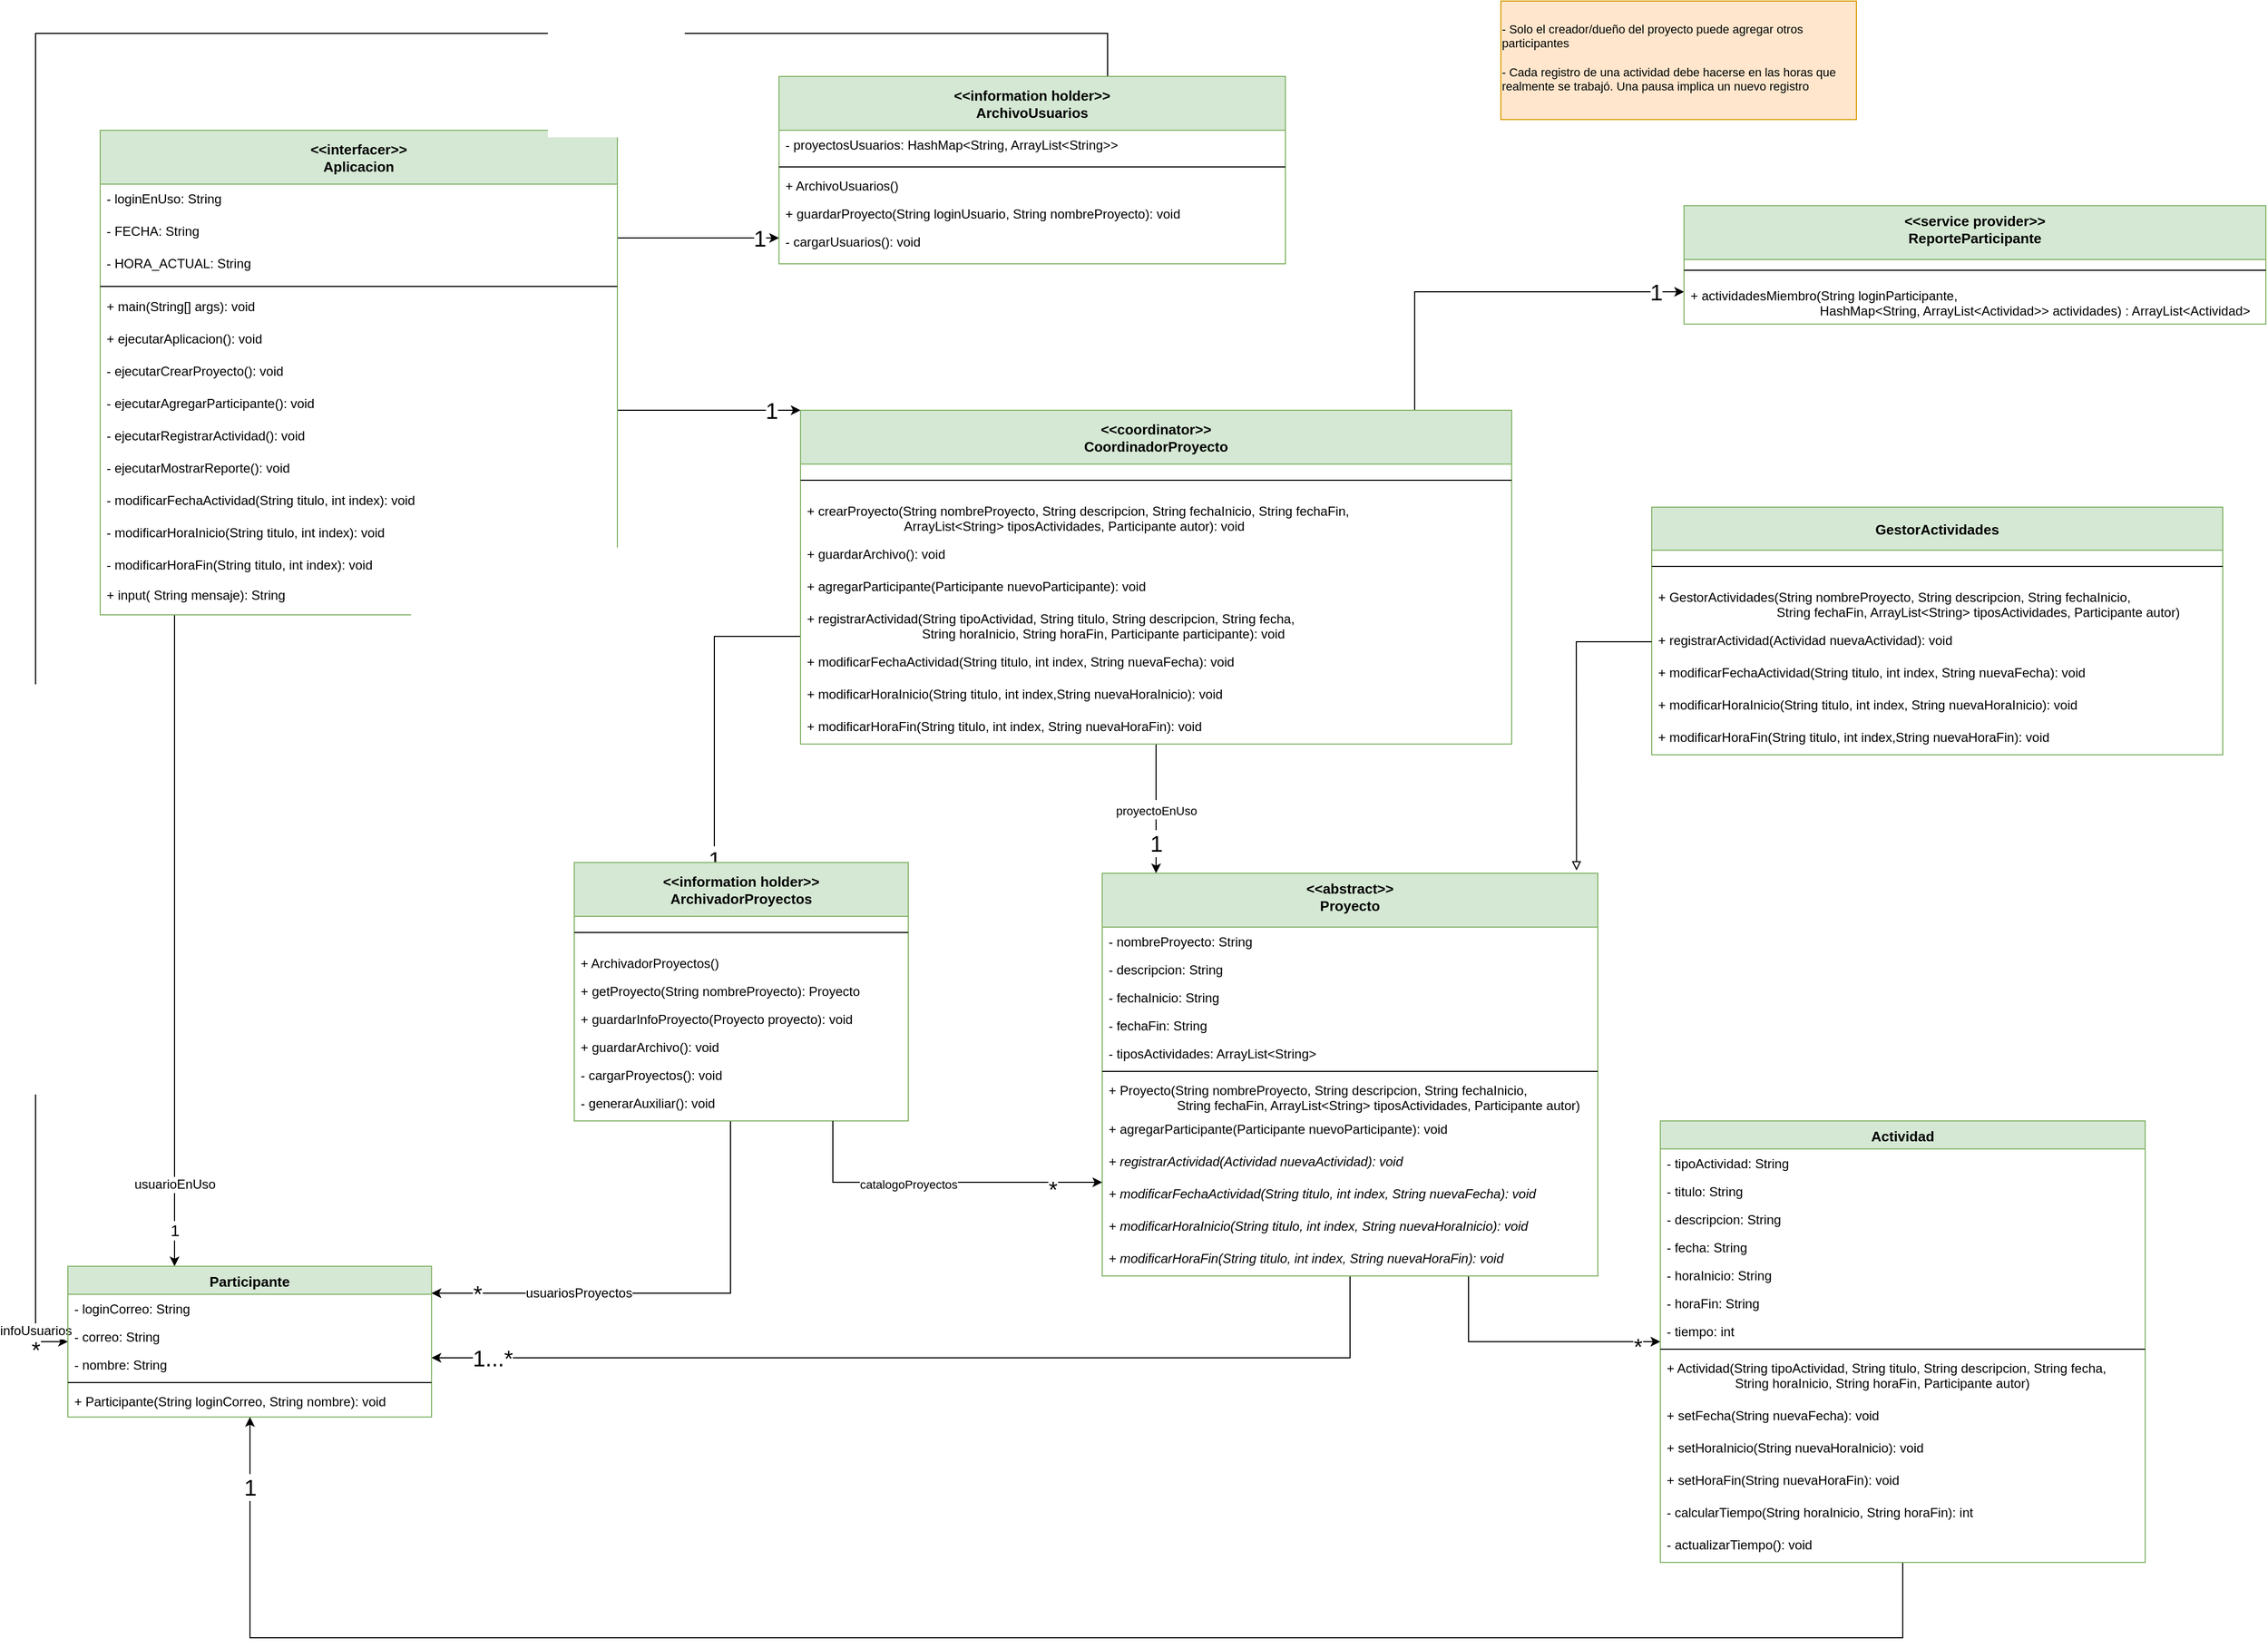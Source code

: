 <mxfile version="17.4.0" type="github">
  <diagram id="h4XTnrt-Ws0z2NUcfcQX" name="Page-1">
    <mxGraphModel dx="1422" dy="762" grid="1" gridSize="10" guides="1" tooltips="1" connect="1" arrows="1" fold="1" page="1" pageScale="1" pageWidth="827" pageHeight="1169" math="0" shadow="0">
      <root>
        <mxCell id="0" />
        <mxCell id="1" parent="0" />
        <mxCell id="tLlUCDZXZgrVtDyAf6wc-2" style="edgeStyle=orthogonalEdgeStyle;rounded=0;orthogonalLoop=1;jettySize=auto;html=1;fontSize=15;" parent="1" source="tLlUCDZXZgrVtDyAf6wc-5" target="tLlUCDZXZgrVtDyAf6wc-76" edge="1">
          <mxGeometry relative="1" as="geometry">
            <Array as="points">
              <mxPoint x="1105" y="310" />
              <mxPoint x="110" y="310" />
            </Array>
          </mxGeometry>
        </mxCell>
        <mxCell id="tLlUCDZXZgrVtDyAf6wc-3" value="infoUsuarios" style="edgeLabel;html=1;align=center;verticalAlign=middle;resizable=0;points=[];fontSize=12;" parent="tLlUCDZXZgrVtDyAf6wc-2" vertex="1" connectable="0">
          <mxGeometry x="0.657" y="7" relative="1" as="geometry">
            <mxPoint x="-7" y="351" as="offset" />
          </mxGeometry>
        </mxCell>
        <mxCell id="tLlUCDZXZgrVtDyAf6wc-4" value="&lt;font style=&quot;font-size: 21px;&quot;&gt;*&lt;/font&gt;" style="edgeLabel;html=1;align=center;verticalAlign=middle;resizable=0;points=[];fontSize=21;" parent="tLlUCDZXZgrVtDyAf6wc-2" vertex="1" connectable="0">
          <mxGeometry x="0.904" y="1" relative="1" as="geometry">
            <mxPoint x="-1" y="86" as="offset" />
          </mxGeometry>
        </mxCell>
        <mxCell id="tLlUCDZXZgrVtDyAf6wc-5" value="&lt;&lt;information holder&gt;&gt;&#xa;ArchivoUsuarios" style="swimlane;fontStyle=1;align=center;verticalAlign=middle;childLayout=stackLayout;horizontal=1;startSize=50;horizontalStack=0;resizeParent=1;resizeParentMax=0;resizeLast=0;collapsible=1;marginBottom=0;spacing=4;fontSize=13;fillColor=#d5e8d4;strokeColor=#82b366;" parent="1" vertex="1">
          <mxGeometry x="800" y="350" width="470" height="174" as="geometry" />
        </mxCell>
        <mxCell id="tLlUCDZXZgrVtDyAf6wc-6" value="- proyectosUsuarios: HashMap&lt;String, ArrayList&lt;String&gt;&gt;&#xa;" style="text;strokeColor=none;fillColor=none;align=left;verticalAlign=top;spacingLeft=4;spacingRight=4;overflow=hidden;rotatable=0;points=[[0,0.5],[1,0.5]];portConstraint=eastwest;fontColor=#000000;" parent="tLlUCDZXZgrVtDyAf6wc-5" vertex="1">
          <mxGeometry y="50" width="470" height="30" as="geometry" />
        </mxCell>
        <mxCell id="tLlUCDZXZgrVtDyAf6wc-7" value="" style="line;strokeWidth=1;fillColor=none;align=left;verticalAlign=middle;spacingTop=-1;spacingLeft=3;spacingRight=3;rotatable=0;labelPosition=right;points=[];portConstraint=eastwest;" parent="tLlUCDZXZgrVtDyAf6wc-5" vertex="1">
          <mxGeometry y="80" width="470" height="8" as="geometry" />
        </mxCell>
        <mxCell id="tLlUCDZXZgrVtDyAf6wc-8" value="+ ArchivoUsuarios()" style="text;strokeColor=none;fillColor=none;align=left;verticalAlign=top;spacingLeft=4;spacingRight=4;overflow=hidden;rotatable=0;points=[[0,0.5],[1,0.5]];portConstraint=eastwest;" parent="tLlUCDZXZgrVtDyAf6wc-5" vertex="1">
          <mxGeometry y="88" width="470" height="26" as="geometry" />
        </mxCell>
        <mxCell id="tLlUCDZXZgrVtDyAf6wc-11" value="+ guardarProyecto(String loginUsuario, String nombreProyecto): void" style="text;strokeColor=none;fillColor=none;align=left;verticalAlign=top;spacingLeft=4;spacingRight=4;overflow=hidden;rotatable=0;points=[[0,0.5],[1,0.5]];portConstraint=eastwest;" parent="tLlUCDZXZgrVtDyAf6wc-5" vertex="1">
          <mxGeometry y="114" width="470" height="26" as="geometry" />
        </mxCell>
        <mxCell id="tLlUCDZXZgrVtDyAf6wc-12" value="- cargarUsuarios(): void" style="text;strokeColor=none;fillColor=none;align=left;verticalAlign=top;spacingLeft=4;spacingRight=4;overflow=hidden;rotatable=0;points=[[0,0.5],[1,0.5]];portConstraint=eastwest;" parent="tLlUCDZXZgrVtDyAf6wc-5" vertex="1">
          <mxGeometry y="140" width="470" height="34" as="geometry" />
        </mxCell>
        <mxCell id="tLlUCDZXZgrVtDyAf6wc-13" style="edgeStyle=orthogonalEdgeStyle;rounded=0;orthogonalLoop=1;jettySize=auto;html=1;fontSize=15;" parent="1" source="tLlUCDZXZgrVtDyAf6wc-20" target="tLlUCDZXZgrVtDyAf6wc-51" edge="1">
          <mxGeometry relative="1" as="geometry">
            <Array as="points">
              <mxPoint x="830" y="850" />
              <mxPoint x="830" y="850" />
            </Array>
          </mxGeometry>
        </mxCell>
        <mxCell id="tLlUCDZXZgrVtDyAf6wc-14" value="1" style="edgeLabel;html=1;align=center;verticalAlign=middle;resizable=0;points=[];fontSize=21;" parent="tLlUCDZXZgrVtDyAf6wc-13" vertex="1" connectable="0">
          <mxGeometry x="0.799" y="3" relative="1" as="geometry">
            <mxPoint x="-10" y="3" as="offset" />
          </mxGeometry>
        </mxCell>
        <mxCell id="tLlUCDZXZgrVtDyAf6wc-15" style="edgeStyle=orthogonalEdgeStyle;rounded=0;orthogonalLoop=1;jettySize=auto;html=1;fontSize=12;" parent="1" source="tLlUCDZXZgrVtDyAf6wc-20" target="tLlUCDZXZgrVtDyAf6wc-76" edge="1">
          <mxGeometry relative="1" as="geometry">
            <Array as="points">
              <mxPoint x="239" y="1380" />
              <mxPoint x="239" y="1380" />
            </Array>
            <mxPoint x="300" y="1360" as="sourcePoint" />
          </mxGeometry>
        </mxCell>
        <mxCell id="tLlUCDZXZgrVtDyAf6wc-16" value="usuarioEnUso" style="edgeLabel;html=1;align=center;verticalAlign=middle;resizable=0;points=[];fontSize=12;" parent="tLlUCDZXZgrVtDyAf6wc-15" vertex="1" connectable="0">
          <mxGeometry x="0.857" y="-1" relative="1" as="geometry">
            <mxPoint x="1" y="-33" as="offset" />
          </mxGeometry>
        </mxCell>
        <mxCell id="tLlUCDZXZgrVtDyAf6wc-17" value="1" style="edgeLabel;html=1;align=center;verticalAlign=middle;resizable=0;points=[];fontSize=15;" parent="tLlUCDZXZgrVtDyAf6wc-15" vertex="1" connectable="0">
          <mxGeometry x="0.966" y="2" relative="1" as="geometry">
            <mxPoint x="-2" y="-24" as="offset" />
          </mxGeometry>
        </mxCell>
        <mxCell id="tLlUCDZXZgrVtDyAf6wc-18" style="edgeStyle=orthogonalEdgeStyle;rounded=0;orthogonalLoop=1;jettySize=auto;html=1;fontSize=15;" parent="1" source="tLlUCDZXZgrVtDyAf6wc-20" target="tLlUCDZXZgrVtDyAf6wc-5" edge="1">
          <mxGeometry relative="1" as="geometry">
            <Array as="points">
              <mxPoint x="760" y="500" />
              <mxPoint x="760" y="500" />
            </Array>
          </mxGeometry>
        </mxCell>
        <mxCell id="tLlUCDZXZgrVtDyAf6wc-19" value="1" style="edgeLabel;html=1;align=center;verticalAlign=middle;resizable=0;points=[];fontSize=21;" parent="tLlUCDZXZgrVtDyAf6wc-18" vertex="1" connectable="0">
          <mxGeometry x="0.664" relative="1" as="geometry">
            <mxPoint x="7" as="offset" />
          </mxGeometry>
        </mxCell>
        <mxCell id="tLlUCDZXZgrVtDyAf6wc-20" value="&lt;&lt;interfacer&gt;&gt;&#xa;Aplicacion" style="swimlane;fontStyle=1;align=center;verticalAlign=middle;childLayout=stackLayout;horizontal=1;startSize=50;horizontalStack=0;resizeParent=1;resizeParentMax=0;resizeLast=0;collapsible=1;marginBottom=0;fontSize=13;fillColor=#d5e8d4;strokeColor=#82b366;" parent="1" vertex="1">
          <mxGeometry x="170" y="400" width="480" height="450" as="geometry" />
        </mxCell>
        <mxCell id="tLlUCDZXZgrVtDyAf6wc-21" value="- loginEnUso: String&#xa;" style="text;strokeColor=none;fillColor=none;align=left;verticalAlign=top;spacingLeft=4;spacingRight=4;overflow=hidden;rotatable=0;points=[[0,0.5],[1,0.5]];portConstraint=eastwest;" parent="tLlUCDZXZgrVtDyAf6wc-20" vertex="1">
          <mxGeometry y="50" width="480" height="30" as="geometry" />
        </mxCell>
        <mxCell id="tLlUCDZXZgrVtDyAf6wc-22" value="- FECHA: String" style="text;strokeColor=none;fillColor=none;align=left;verticalAlign=top;spacingLeft=4;spacingRight=4;overflow=hidden;rotatable=0;points=[[0,0.5],[1,0.5]];portConstraint=eastwest;" parent="tLlUCDZXZgrVtDyAf6wc-20" vertex="1">
          <mxGeometry y="80" width="480" height="30" as="geometry" />
        </mxCell>
        <mxCell id="tLlUCDZXZgrVtDyAf6wc-23" value="- HORA_ACTUAL: String" style="text;strokeColor=none;fillColor=none;align=left;verticalAlign=top;spacingLeft=4;spacingRight=4;overflow=hidden;rotatable=0;points=[[0,0.5],[1,0.5]];portConstraint=eastwest;" parent="tLlUCDZXZgrVtDyAf6wc-20" vertex="1">
          <mxGeometry y="110" width="480" height="30" as="geometry" />
        </mxCell>
        <mxCell id="tLlUCDZXZgrVtDyAf6wc-24" style="line;strokeWidth=1;fillColor=none;align=left;verticalAlign=middle;spacingTop=-1;spacingLeft=3;spacingRight=3;rotatable=0;labelPosition=right;points=[];portConstraint=eastwest;" parent="tLlUCDZXZgrVtDyAf6wc-20" vertex="1">
          <mxGeometry y="140" width="480" height="10" as="geometry" />
        </mxCell>
        <mxCell id="tLlUCDZXZgrVtDyAf6wc-25" value="+ main(String[] args): void" style="text;align=left;verticalAlign=top;spacingLeft=4;spacingRight=4;overflow=hidden;rotatable=0;points=[[0,0.5],[1,0.5]];portConstraint=eastwest;" parent="tLlUCDZXZgrVtDyAf6wc-20" vertex="1">
          <mxGeometry y="150" width="480" height="30" as="geometry" />
        </mxCell>
        <mxCell id="tLlUCDZXZgrVtDyAf6wc-26" value="+ ejecutarAplicacion(): void" style="text;align=left;verticalAlign=top;spacingLeft=4;spacingRight=4;overflow=hidden;rotatable=0;points=[[0,0.5],[1,0.5]];portConstraint=eastwest;" parent="tLlUCDZXZgrVtDyAf6wc-20" vertex="1">
          <mxGeometry y="180" width="480" height="30" as="geometry" />
        </mxCell>
        <mxCell id="tLlUCDZXZgrVtDyAf6wc-32" value="- ejecutarCrearProyecto(): void" style="text;strokeColor=none;fillColor=none;align=left;verticalAlign=top;spacingLeft=4;spacingRight=4;overflow=hidden;rotatable=0;points=[[0,0.5],[1,0.5]];portConstraint=eastwest;" parent="tLlUCDZXZgrVtDyAf6wc-20" vertex="1">
          <mxGeometry y="210" width="480" height="30" as="geometry" />
        </mxCell>
        <mxCell id="tLlUCDZXZgrVtDyAf6wc-35" value="- ejecutarAgregarParticipante(): void" style="text;strokeColor=none;fillColor=none;align=left;verticalAlign=top;spacingLeft=4;spacingRight=4;overflow=hidden;rotatable=0;points=[[0,0.5],[1,0.5]];portConstraint=eastwest;" parent="tLlUCDZXZgrVtDyAf6wc-20" vertex="1">
          <mxGeometry y="240" width="480" height="30" as="geometry" />
        </mxCell>
        <mxCell id="tLlUCDZXZgrVtDyAf6wc-36" value="- ejecutarRegistrarActividad(): void" style="text;strokeColor=none;fillColor=none;align=left;verticalAlign=top;spacingLeft=4;spacingRight=4;overflow=hidden;rotatable=0;points=[[0,0.5],[1,0.5]];portConstraint=eastwest;" parent="tLlUCDZXZgrVtDyAf6wc-20" vertex="1">
          <mxGeometry y="270" width="480" height="30" as="geometry" />
        </mxCell>
        <mxCell id="tLlUCDZXZgrVtDyAf6wc-37" value="- ejecutarMostrarReporte(): void" style="text;strokeColor=none;fillColor=none;align=left;verticalAlign=top;spacingLeft=4;spacingRight=4;overflow=hidden;rotatable=0;points=[[0,0.5],[1,0.5]];portConstraint=eastwest;" parent="tLlUCDZXZgrVtDyAf6wc-20" vertex="1">
          <mxGeometry y="300" width="480" height="30" as="geometry" />
        </mxCell>
        <mxCell id="tLlUCDZXZgrVtDyAf6wc-41" value="- modificarFechaActividad(String titulo, int index): void" style="text;strokeColor=none;fillColor=none;align=left;verticalAlign=top;spacingLeft=4;spacingRight=4;overflow=hidden;rotatable=0;points=[[0,0.5],[1,0.5]];portConstraint=eastwest;" parent="tLlUCDZXZgrVtDyAf6wc-20" vertex="1">
          <mxGeometry y="330" width="480" height="30" as="geometry" />
        </mxCell>
        <mxCell id="tLlUCDZXZgrVtDyAf6wc-42" value="- modificarHoraInicio(String titulo, int index): void" style="text;strokeColor=none;fillColor=none;align=left;verticalAlign=top;spacingLeft=4;spacingRight=4;overflow=hidden;rotatable=0;points=[[0,0.5],[1,0.5]];portConstraint=eastwest;" parent="tLlUCDZXZgrVtDyAf6wc-20" vertex="1">
          <mxGeometry y="360" width="480" height="30" as="geometry" />
        </mxCell>
        <mxCell id="tLlUCDZXZgrVtDyAf6wc-43" value="- modificarHoraFin(String titulo, int index): void&#xa;&#xa;+ input( String mensaje): String" style="text;strokeColor=none;fillColor=none;align=left;verticalAlign=top;spacingLeft=4;spacingRight=4;overflow=hidden;rotatable=0;points=[[0,0.5],[1,0.5]];portConstraint=eastwest;" parent="tLlUCDZXZgrVtDyAf6wc-20" vertex="1">
          <mxGeometry y="390" width="480" height="60" as="geometry" />
        </mxCell>
        <mxCell id="tLlUCDZXZgrVtDyAf6wc-44" style="edgeStyle=orthogonalEdgeStyle;rounded=0;orthogonalLoop=1;jettySize=auto;html=1;fontSize=15;" parent="1" source="tLlUCDZXZgrVtDyAf6wc-51" target="tLlUCDZXZgrVtDyAf6wc-61" edge="1">
          <mxGeometry relative="1" as="geometry">
            <Array as="points">
              <mxPoint x="1390" y="940" />
              <mxPoint x="1390" y="940" />
            </Array>
          </mxGeometry>
        </mxCell>
        <mxCell id="tLlUCDZXZgrVtDyAf6wc-45" value="1" style="edgeLabel;html=1;align=center;verticalAlign=top;resizable=0;points=[];fontSize=21;" parent="tLlUCDZXZgrVtDyAf6wc-44" vertex="1" connectable="0">
          <mxGeometry x="0.687" y="-3" relative="1" as="geometry">
            <mxPoint x="3" y="-28" as="offset" />
          </mxGeometry>
        </mxCell>
        <mxCell id="tLlUCDZXZgrVtDyAf6wc-46" value="&lt;font style=&quot;font-size: 11px&quot;&gt;proyectoEnUso&lt;/font&gt;" style="edgeLabel;html=1;align=center;verticalAlign=top;resizable=0;points=[];fontSize=15;" parent="tLlUCDZXZgrVtDyAf6wc-44" vertex="1" connectable="0">
          <mxGeometry x="-0.195" y="-2" relative="1" as="geometry">
            <mxPoint x="2" y="-4" as="offset" />
          </mxGeometry>
        </mxCell>
        <mxCell id="tLlUCDZXZgrVtDyAf6wc-47" style="edgeStyle=orthogonalEdgeStyle;rounded=0;orthogonalLoop=1;jettySize=auto;html=1;fontSize=12;" parent="1" source="tLlUCDZXZgrVtDyAf6wc-51" target="tLlUCDZXZgrVtDyAf6wc-113" edge="1">
          <mxGeometry relative="1" as="geometry">
            <mxPoint x="640" y="1200" as="targetPoint" />
            <Array as="points">
              <mxPoint x="740" y="870" />
            </Array>
          </mxGeometry>
        </mxCell>
        <mxCell id="tLlUCDZXZgrVtDyAf6wc-48" value="1" style="edgeLabel;html=1;align=center;verticalAlign=middle;resizable=0;points=[];fontSize=21;" parent="tLlUCDZXZgrVtDyAf6wc-47" vertex="1" connectable="0">
          <mxGeometry x="0.799" y="-2" relative="1" as="geometry">
            <mxPoint x="2" y="26" as="offset" />
          </mxGeometry>
        </mxCell>
        <mxCell id="tLlUCDZXZgrVtDyAf6wc-49" style="edgeStyle=orthogonalEdgeStyle;rounded=0;orthogonalLoop=1;jettySize=auto;html=1;fontSize=15;" parent="1" source="tLlUCDZXZgrVtDyAf6wc-51" target="tLlUCDZXZgrVtDyAf6wc-123" edge="1">
          <mxGeometry relative="1" as="geometry">
            <Array as="points">
              <mxPoint x="1390" y="550" />
            </Array>
          </mxGeometry>
        </mxCell>
        <mxCell id="tLlUCDZXZgrVtDyAf6wc-50" value="1" style="edgeLabel;html=1;align=center;verticalAlign=middle;resizable=0;points=[];fontSize=21;" parent="tLlUCDZXZgrVtDyAf6wc-49" vertex="1" connectable="0">
          <mxGeometry x="0.959" y="-1" relative="1" as="geometry">
            <mxPoint x="-19" y="-1" as="offset" />
          </mxGeometry>
        </mxCell>
        <mxCell id="tLlUCDZXZgrVtDyAf6wc-51" value="&lt;&lt;coordinator&gt;&gt;&#xa;CoordinadorProyecto" style="swimlane;fontStyle=1;align=center;verticalAlign=middle;childLayout=stackLayout;horizontal=1;startSize=50;horizontalStack=0;resizeParent=1;resizeParentMax=0;resizeLast=0;collapsible=1;marginBottom=0;fontSize=13;fillColor=#d5e8d4;strokeColor=#82b366;" parent="1" vertex="1">
          <mxGeometry x="820" y="660" width="660" height="310" as="geometry" />
        </mxCell>
        <mxCell id="tLlUCDZXZgrVtDyAf6wc-52" value="" style="line;strokeWidth=1;fillColor=none;align=left;verticalAlign=middle;spacingTop=-1;spacingLeft=3;spacingRight=3;rotatable=0;labelPosition=right;points=[];portConstraint=eastwest;fontSize=11;" parent="tLlUCDZXZgrVtDyAf6wc-51" vertex="1">
          <mxGeometry y="50" width="660" height="30" as="geometry" />
        </mxCell>
        <mxCell id="tLlUCDZXZgrVtDyAf6wc-53" value="+ crearProyecto(String nombreProyecto, String descripcion, String fechaInicio, String fechaFin,&#xa;                           ArrayList&lt;String&gt; tiposActividades, Participante autor): void" style="text;align=left;verticalAlign=top;spacingLeft=4;spacingRight=4;overflow=hidden;rotatable=0;points=[[0,0.5],[1,0.5]];portConstraint=eastwest;fontSize=12;" parent="tLlUCDZXZgrVtDyAf6wc-51" vertex="1">
          <mxGeometry y="80" width="660" height="40" as="geometry" />
        </mxCell>
        <mxCell id="RHZ0EaW3f75G5j-tnVdJ-18" value="+ guardarArchivo(): void" style="text;align=left;verticalAlign=top;spacingLeft=4;spacingRight=4;overflow=hidden;rotatable=0;points=[[0,0.5],[1,0.5]];portConstraint=eastwest;fontSize=12;" parent="tLlUCDZXZgrVtDyAf6wc-51" vertex="1">
          <mxGeometry y="120" width="660" height="30" as="geometry" />
        </mxCell>
        <mxCell id="tLlUCDZXZgrVtDyAf6wc-55" value="+ agregarParticipante(Participante nuevoParticipante): void" style="text;align=left;verticalAlign=top;spacingLeft=4;spacingRight=4;overflow=hidden;rotatable=0;points=[[0,0.5],[1,0.5]];portConstraint=eastwest;fontSize=12;" parent="tLlUCDZXZgrVtDyAf6wc-51" vertex="1">
          <mxGeometry y="150" width="660" height="30" as="geometry" />
        </mxCell>
        <mxCell id="RHZ0EaW3f75G5j-tnVdJ-30" value="+ registrarActividad(String tipoActividad, String titulo, String descripcion, String fecha,&#xa;                                        String horaInicio, String horaFin, Participante participante): void" style="text;strokeColor=none;fillColor=none;align=left;verticalAlign=top;spacingLeft=4;spacingRight=4;overflow=hidden;rotatable=0;points=[[0,0.5],[1,0.5]];portConstraint=eastwest;fontSize=12;" parent="tLlUCDZXZgrVtDyAf6wc-51" vertex="1">
          <mxGeometry y="180" width="660" height="40" as="geometry" />
        </mxCell>
        <mxCell id="RHZ0EaW3f75G5j-tnVdJ-31" value="+ modificarFechaActividad(String titulo, int index, String nuevaFecha): void" style="text;strokeColor=none;fillColor=none;align=left;verticalAlign=top;spacingLeft=4;spacingRight=4;overflow=hidden;rotatable=0;points=[[0,0.5],[1,0.5]];portConstraint=eastwest;fontSize=12;" parent="tLlUCDZXZgrVtDyAf6wc-51" vertex="1">
          <mxGeometry y="220" width="660" height="30" as="geometry" />
        </mxCell>
        <mxCell id="RHZ0EaW3f75G5j-tnVdJ-32" value="+ modificarHoraInicio(String titulo, int index,String nuevaHoraInicio): void" style="text;strokeColor=none;fillColor=none;align=left;verticalAlign=top;spacingLeft=4;spacingRight=4;overflow=hidden;rotatable=0;points=[[0,0.5],[1,0.5]];portConstraint=eastwest;fontSize=12;" parent="tLlUCDZXZgrVtDyAf6wc-51" vertex="1">
          <mxGeometry y="250" width="660" height="30" as="geometry" />
        </mxCell>
        <mxCell id="RHZ0EaW3f75G5j-tnVdJ-33" value="+ modificarHoraFin(String titulo, int index, String nuevaHoraFin): void" style="text;strokeColor=none;fillColor=none;align=left;verticalAlign=top;spacingLeft=4;spacingRight=4;overflow=hidden;rotatable=0;points=[[0,0.5],[1,0.5]];portConstraint=eastwest;fontSize=12;" parent="tLlUCDZXZgrVtDyAf6wc-51" vertex="1">
          <mxGeometry y="280" width="660" height="30" as="geometry" />
        </mxCell>
        <mxCell id="tLlUCDZXZgrVtDyAf6wc-57" style="edgeStyle=orthogonalEdgeStyle;rounded=0;orthogonalLoop=1;jettySize=auto;html=1;fontSize=15;" parent="1" source="tLlUCDZXZgrVtDyAf6wc-61" target="tLlUCDZXZgrVtDyAf6wc-76" edge="1">
          <mxGeometry relative="1" as="geometry">
            <Array as="points">
              <mxPoint x="1330" y="1540" />
            </Array>
          </mxGeometry>
        </mxCell>
        <mxCell id="tLlUCDZXZgrVtDyAf6wc-58" value="1...*" style="edgeLabel;html=1;align=center;verticalAlign=middle;resizable=0;points=[];fontSize=21;" parent="tLlUCDZXZgrVtDyAf6wc-57" vertex="1" connectable="0">
          <mxGeometry x="0.89" y="2" relative="1" as="geometry">
            <mxPoint x="5" y="-2" as="offset" />
          </mxGeometry>
        </mxCell>
        <mxCell id="tLlUCDZXZgrVtDyAf6wc-59" style="edgeStyle=orthogonalEdgeStyle;rounded=0;orthogonalLoop=1;jettySize=auto;html=1;fontSize=12;" parent="1" source="tLlUCDZXZgrVtDyAf6wc-61" target="tLlUCDZXZgrVtDyAf6wc-87" edge="1">
          <mxGeometry relative="1" as="geometry">
            <Array as="points">
              <mxPoint x="1440" y="1525" />
            </Array>
          </mxGeometry>
        </mxCell>
        <mxCell id="tLlUCDZXZgrVtDyAf6wc-60" value="&lt;font style=&quot;font-size: 21px;&quot;&gt;*&lt;/font&gt;" style="edgeLabel;html=1;align=center;verticalAlign=middle;resizable=0;points=[];fontSize=21;" parent="tLlUCDZXZgrVtDyAf6wc-59" vertex="1" connectable="0">
          <mxGeometry x="0.605" relative="1" as="geometry">
            <mxPoint x="26" y="4" as="offset" />
          </mxGeometry>
        </mxCell>
        <mxCell id="tLlUCDZXZgrVtDyAf6wc-61" value="&lt;&lt;abstract&gt;&gt;&#xa;Proyecto" style="swimlane;fontStyle=1;align=center;verticalAlign=top;childLayout=stackLayout;horizontal=1;startSize=50;horizontalStack=0;resizeParent=1;resizeParentMax=0;resizeLast=0;collapsible=1;marginBottom=0;fontSize=13;fillColor=#d5e8d4;strokeColor=#82b366;" parent="1" vertex="1">
          <mxGeometry x="1100" y="1090" width="460" height="374" as="geometry" />
        </mxCell>
        <mxCell id="tLlUCDZXZgrVtDyAf6wc-62" value="- nombreProyecto: String" style="text;strokeColor=none;fillColor=none;align=left;verticalAlign=top;spacingLeft=4;spacingRight=4;overflow=hidden;rotatable=0;points=[[0,0.5],[1,0.5]];portConstraint=eastwest;fontSize=12;" parent="tLlUCDZXZgrVtDyAf6wc-61" vertex="1">
          <mxGeometry y="50" width="460" height="26" as="geometry" />
        </mxCell>
        <mxCell id="tLlUCDZXZgrVtDyAf6wc-63" value="- descripcion: String" style="text;strokeColor=none;fillColor=none;align=left;verticalAlign=top;spacingLeft=4;spacingRight=4;overflow=hidden;rotatable=0;points=[[0,0.5],[1,0.5]];portConstraint=eastwest;fontSize=12;" parent="tLlUCDZXZgrVtDyAf6wc-61" vertex="1">
          <mxGeometry y="76" width="460" height="26" as="geometry" />
        </mxCell>
        <mxCell id="tLlUCDZXZgrVtDyAf6wc-64" value="- fechaInicio: String" style="text;strokeColor=none;fillColor=none;align=left;verticalAlign=top;spacingLeft=4;spacingRight=4;overflow=hidden;rotatable=0;points=[[0,0.5],[1,0.5]];portConstraint=eastwest;fontSize=12;" parent="tLlUCDZXZgrVtDyAf6wc-61" vertex="1">
          <mxGeometry y="102" width="460" height="26" as="geometry" />
        </mxCell>
        <mxCell id="tLlUCDZXZgrVtDyAf6wc-65" value="- fechaFin: String" style="text;strokeColor=none;fillColor=none;align=left;verticalAlign=top;spacingLeft=4;spacingRight=4;overflow=hidden;rotatable=0;points=[[0,0.5],[1,0.5]];portConstraint=eastwest;fontSize=12;" parent="tLlUCDZXZgrVtDyAf6wc-61" vertex="1">
          <mxGeometry y="128" width="460" height="26" as="geometry" />
        </mxCell>
        <mxCell id="tLlUCDZXZgrVtDyAf6wc-66" value="- tiposActividades: ArrayList&lt;String&gt;" style="text;strokeColor=none;fillColor=none;align=left;verticalAlign=top;spacingLeft=4;spacingRight=4;overflow=hidden;rotatable=0;points=[[0,0.5],[1,0.5]];portConstraint=eastwest;fontSize=12;" parent="tLlUCDZXZgrVtDyAf6wc-61" vertex="1">
          <mxGeometry y="154" width="460" height="26" as="geometry" />
        </mxCell>
        <mxCell id="tLlUCDZXZgrVtDyAf6wc-67" value="" style="line;strokeWidth=1;fillColor=none;align=left;verticalAlign=middle;spacingTop=-1;spacingLeft=3;spacingRight=3;rotatable=0;labelPosition=right;points=[];portConstraint=eastwest;fontSize=11;" parent="tLlUCDZXZgrVtDyAf6wc-61" vertex="1">
          <mxGeometry y="180" width="460" height="8" as="geometry" />
        </mxCell>
        <mxCell id="tLlUCDZXZgrVtDyAf6wc-68" value="+ Proyecto(String nombreProyecto, String descripcion, String fechaInicio,&#xa;                   String fechaFin, ArrayList&lt;String&gt; tiposActividades, Participante autor)" style="text;strokeColor=none;fillColor=none;align=left;verticalAlign=top;spacingLeft=4;spacingRight=4;overflow=hidden;rotatable=0;points=[[0,0.5],[1,0.5]];portConstraint=eastwest;fontSize=12;" parent="tLlUCDZXZgrVtDyAf6wc-61" vertex="1">
          <mxGeometry y="188" width="460" height="36" as="geometry" />
        </mxCell>
        <mxCell id="tLlUCDZXZgrVtDyAf6wc-75" value="+ agregarParticipante(Participante nuevoParticipante): void" style="text;strokeColor=none;fillColor=none;align=left;verticalAlign=top;spacingLeft=4;spacingRight=4;overflow=hidden;rotatable=0;points=[[0,0.5],[1,0.5]];portConstraint=eastwest;fontSize=12;" parent="tLlUCDZXZgrVtDyAf6wc-61" vertex="1">
          <mxGeometry y="224" width="460" height="30" as="geometry" />
        </mxCell>
        <mxCell id="RHZ0EaW3f75G5j-tnVdJ-9" value="+ registrarActividad(Actividad nuevaActividad): void" style="text;strokeColor=none;fillColor=none;align=left;verticalAlign=top;spacingLeft=4;spacingRight=4;overflow=hidden;rotatable=0;points=[[0,0.5],[1,0.5]];portConstraint=eastwest;fontSize=12;fontStyle=2" parent="tLlUCDZXZgrVtDyAf6wc-61" vertex="1">
          <mxGeometry y="254" width="460" height="30" as="geometry" />
        </mxCell>
        <mxCell id="RHZ0EaW3f75G5j-tnVdJ-10" value="+ modificarFechaActividad(String titulo, int index, String nuevaFecha): void" style="text;strokeColor=none;fillColor=none;align=left;verticalAlign=top;spacingLeft=4;spacingRight=4;overflow=hidden;rotatable=0;points=[[0,0.5],[1,0.5]];portConstraint=eastwest;fontSize=12;fontStyle=2" parent="tLlUCDZXZgrVtDyAf6wc-61" vertex="1">
          <mxGeometry y="284" width="460" height="30" as="geometry" />
        </mxCell>
        <mxCell id="RHZ0EaW3f75G5j-tnVdJ-8" value="+ modificarHoraInicio(String titulo, int index, String nuevaHoraInicio): void" style="text;strokeColor=none;fillColor=none;align=left;verticalAlign=top;spacingLeft=4;spacingRight=4;overflow=hidden;rotatable=0;points=[[0,0.5],[1,0.5]];portConstraint=eastwest;fontSize=12;fontStyle=2" parent="tLlUCDZXZgrVtDyAf6wc-61" vertex="1">
          <mxGeometry y="314" width="460" height="30" as="geometry" />
        </mxCell>
        <mxCell id="RHZ0EaW3f75G5j-tnVdJ-7" value="+ modificarHoraFin(String titulo, int index, String nuevaHoraFin): void" style="text;strokeColor=none;fillColor=none;align=left;verticalAlign=top;spacingLeft=4;spacingRight=4;overflow=hidden;rotatable=0;points=[[0,0.5],[1,0.5]];portConstraint=eastwest;fontSize=12;fontStyle=2" parent="tLlUCDZXZgrVtDyAf6wc-61" vertex="1">
          <mxGeometry y="344" width="460" height="30" as="geometry" />
        </mxCell>
        <mxCell id="tLlUCDZXZgrVtDyAf6wc-76" value="Participante" style="swimlane;fontStyle=1;align=center;verticalAlign=top;childLayout=stackLayout;horizontal=1;startSize=26;horizontalStack=0;resizeParent=1;resizeParentMax=0;resizeLast=0;collapsible=1;marginBottom=0;fontSize=13;fillColor=#d5e8d4;strokeColor=#82b366;" parent="1" vertex="1">
          <mxGeometry x="140" y="1455" width="337.5" height="140" as="geometry" />
        </mxCell>
        <mxCell id="tLlUCDZXZgrVtDyAf6wc-77" value="- loginCorreo: String" style="text;strokeColor=none;fillColor=none;align=left;verticalAlign=top;spacingLeft=4;spacingRight=4;overflow=hidden;rotatable=0;points=[[0,0.5],[1,0.5]];portConstraint=eastwest;fontSize=12;" parent="tLlUCDZXZgrVtDyAf6wc-76" vertex="1">
          <mxGeometry y="26" width="337.5" height="26" as="geometry" />
        </mxCell>
        <mxCell id="tLlUCDZXZgrVtDyAf6wc-78" value="- correo: String" style="text;strokeColor=none;fillColor=none;align=left;verticalAlign=top;spacingLeft=4;spacingRight=4;overflow=hidden;rotatable=0;points=[[0,0.5],[1,0.5]];portConstraint=eastwest;fontSize=12;" parent="tLlUCDZXZgrVtDyAf6wc-76" vertex="1">
          <mxGeometry y="52" width="337.5" height="26" as="geometry" />
        </mxCell>
        <mxCell id="tLlUCDZXZgrVtDyAf6wc-79" value="- nombre: String" style="text;strokeColor=none;fillColor=none;align=left;verticalAlign=top;spacingLeft=4;spacingRight=4;overflow=hidden;rotatable=0;points=[[0,0.5],[1,0.5]];portConstraint=eastwest;fontSize=12;" parent="tLlUCDZXZgrVtDyAf6wc-76" vertex="1">
          <mxGeometry y="78" width="337.5" height="26" as="geometry" />
        </mxCell>
        <mxCell id="tLlUCDZXZgrVtDyAf6wc-80" value="" style="line;strokeWidth=1;fillColor=none;align=left;verticalAlign=middle;spacingTop=-1;spacingLeft=3;spacingRight=3;rotatable=0;labelPosition=right;points=[];portConstraint=eastwest;fontSize=11;" parent="tLlUCDZXZgrVtDyAf6wc-76" vertex="1">
          <mxGeometry y="104" width="337.5" height="8" as="geometry" />
        </mxCell>
        <mxCell id="tLlUCDZXZgrVtDyAf6wc-81" value="+ Participante(String loginCorreo, String nombre): void" style="text;strokeColor=none;fillColor=none;align=left;verticalAlign=top;spacingLeft=4;spacingRight=4;overflow=hidden;rotatable=0;points=[[0,0.5],[1,0.5]];portConstraint=eastwest;fontSize=12;" parent="tLlUCDZXZgrVtDyAf6wc-76" vertex="1">
          <mxGeometry y="112" width="337.5" height="28" as="geometry" />
        </mxCell>
        <mxCell id="tLlUCDZXZgrVtDyAf6wc-85" style="edgeStyle=orthogonalEdgeStyle;rounded=0;orthogonalLoop=1;jettySize=auto;html=1;fontSize=15;" parent="1" source="tLlUCDZXZgrVtDyAf6wc-87" target="tLlUCDZXZgrVtDyAf6wc-76" edge="1">
          <mxGeometry relative="1" as="geometry">
            <Array as="points">
              <mxPoint x="1843" y="1800" />
              <mxPoint x="309" y="1800" />
            </Array>
          </mxGeometry>
        </mxCell>
        <mxCell id="tLlUCDZXZgrVtDyAf6wc-86" value="1" style="edgeLabel;html=1;align=center;verticalAlign=middle;resizable=0;points=[];fontSize=21;" parent="tLlUCDZXZgrVtDyAf6wc-85" vertex="1" connectable="0">
          <mxGeometry x="0.866" y="1" relative="1" as="geometry">
            <mxPoint x="1" y="-56" as="offset" />
          </mxGeometry>
        </mxCell>
        <mxCell id="tLlUCDZXZgrVtDyAf6wc-87" value="Actividad" style="swimlane;fontStyle=1;align=center;verticalAlign=top;childLayout=stackLayout;horizontal=1;startSize=26;horizontalStack=0;resizeParent=1;resizeParentMax=0;resizeLast=0;collapsible=1;marginBottom=0;fontSize=13;fillColor=#d5e8d4;strokeColor=#82b366;" parent="1" vertex="1">
          <mxGeometry x="1618" y="1320" width="450" height="410" as="geometry" />
        </mxCell>
        <mxCell id="tLlUCDZXZgrVtDyAf6wc-88" value="- tipoActividad: String" style="text;strokeColor=none;fillColor=none;align=left;verticalAlign=top;spacingLeft=4;spacingRight=4;overflow=hidden;rotatable=0;points=[[0,0.5],[1,0.5]];portConstraint=eastwest;fontSize=12;" parent="tLlUCDZXZgrVtDyAf6wc-87" vertex="1">
          <mxGeometry y="26" width="450" height="26" as="geometry" />
        </mxCell>
        <mxCell id="tLlUCDZXZgrVtDyAf6wc-89" value="- titulo: String" style="text;strokeColor=none;fillColor=none;align=left;verticalAlign=top;spacingLeft=4;spacingRight=4;overflow=hidden;rotatable=0;points=[[0,0.5],[1,0.5]];portConstraint=eastwest;fontSize=12;" parent="tLlUCDZXZgrVtDyAf6wc-87" vertex="1">
          <mxGeometry y="52" width="450" height="26" as="geometry" />
        </mxCell>
        <mxCell id="tLlUCDZXZgrVtDyAf6wc-90" value="- descripcion: String" style="text;strokeColor=none;fillColor=none;align=left;verticalAlign=top;spacingLeft=4;spacingRight=4;overflow=hidden;rotatable=0;points=[[0,0.5],[1,0.5]];portConstraint=eastwest;fontSize=12;" parent="tLlUCDZXZgrVtDyAf6wc-87" vertex="1">
          <mxGeometry y="78" width="450" height="26" as="geometry" />
        </mxCell>
        <mxCell id="tLlUCDZXZgrVtDyAf6wc-91" value="- fecha: String" style="text;strokeColor=none;fillColor=none;align=left;verticalAlign=top;spacingLeft=4;spacingRight=4;overflow=hidden;rotatable=0;points=[[0,0.5],[1,0.5]];portConstraint=eastwest;fontSize=12;" parent="tLlUCDZXZgrVtDyAf6wc-87" vertex="1">
          <mxGeometry y="104" width="450" height="26" as="geometry" />
        </mxCell>
        <mxCell id="tLlUCDZXZgrVtDyAf6wc-92" value="- horaInicio: String" style="text;strokeColor=none;fillColor=none;align=left;verticalAlign=top;spacingLeft=4;spacingRight=4;overflow=hidden;rotatable=0;points=[[0,0.5],[1,0.5]];portConstraint=eastwest;fontSize=12;" parent="tLlUCDZXZgrVtDyAf6wc-87" vertex="1">
          <mxGeometry y="130" width="450" height="26" as="geometry" />
        </mxCell>
        <mxCell id="tLlUCDZXZgrVtDyAf6wc-93" value="- horaFin: String" style="text;strokeColor=none;fillColor=none;align=left;verticalAlign=top;spacingLeft=4;spacingRight=4;overflow=hidden;rotatable=0;points=[[0,0.5],[1,0.5]];portConstraint=eastwest;fontSize=12;" parent="tLlUCDZXZgrVtDyAf6wc-87" vertex="1">
          <mxGeometry y="156" width="450" height="26" as="geometry" />
        </mxCell>
        <mxCell id="tLlUCDZXZgrVtDyAf6wc-94" value="- tiempo: int" style="text;strokeColor=none;fillColor=none;align=left;verticalAlign=top;spacingLeft=4;spacingRight=4;overflow=hidden;rotatable=0;points=[[0,0.5],[1,0.5]];portConstraint=eastwest;fontSize=12;" parent="tLlUCDZXZgrVtDyAf6wc-87" vertex="1">
          <mxGeometry y="182" width="450" height="26" as="geometry" />
        </mxCell>
        <mxCell id="tLlUCDZXZgrVtDyAf6wc-95" value="" style="line;strokeWidth=1;fillColor=none;align=left;verticalAlign=middle;spacingTop=-1;spacingLeft=3;spacingRight=3;rotatable=0;labelPosition=right;points=[];portConstraint=eastwest;fontSize=11;" parent="tLlUCDZXZgrVtDyAf6wc-87" vertex="1">
          <mxGeometry y="208" width="450" height="8" as="geometry" />
        </mxCell>
        <mxCell id="tLlUCDZXZgrVtDyAf6wc-96" value="+ Actividad(String tipoActividad, String titulo, String descripcion, String fecha,&#xa;                   String horaInicio, String horaFin, Participante autor)" style="text;strokeColor=none;fillColor=none;align=left;verticalAlign=top;spacingLeft=4;spacingRight=4;overflow=hidden;rotatable=0;points=[[0,0.5],[1,0.5]];portConstraint=eastwest;fontSize=12;" parent="tLlUCDZXZgrVtDyAf6wc-87" vertex="1">
          <mxGeometry y="216" width="450" height="44" as="geometry" />
        </mxCell>
        <mxCell id="tLlUCDZXZgrVtDyAf6wc-105" value="+ setFecha(String nuevaFecha): void" style="text;strokeColor=none;fillColor=none;align=left;verticalAlign=top;spacingLeft=4;spacingRight=4;overflow=hidden;rotatable=0;points=[[0,0.5],[1,0.5]];portConstraint=eastwest;fontSize=12;" parent="tLlUCDZXZgrVtDyAf6wc-87" vertex="1">
          <mxGeometry y="260" width="450" height="30" as="geometry" />
        </mxCell>
        <mxCell id="tLlUCDZXZgrVtDyAf6wc-106" value="+ setHoraInicio(String nuevaHoraInicio): void" style="text;strokeColor=none;fillColor=none;align=left;verticalAlign=top;spacingLeft=4;spacingRight=4;overflow=hidden;rotatable=0;points=[[0,0.5],[1,0.5]];portConstraint=eastwest;fontSize=12;" parent="tLlUCDZXZgrVtDyAf6wc-87" vertex="1">
          <mxGeometry y="290" width="450" height="30" as="geometry" />
        </mxCell>
        <mxCell id="tLlUCDZXZgrVtDyAf6wc-107" value="+ setHoraFin(String nuevaHoraFin): void" style="text;strokeColor=none;fillColor=none;align=left;verticalAlign=top;spacingLeft=4;spacingRight=4;overflow=hidden;rotatable=0;points=[[0,0.5],[1,0.5]];portConstraint=eastwest;fontSize=12;" parent="tLlUCDZXZgrVtDyAf6wc-87" vertex="1">
          <mxGeometry y="320" width="450" height="30" as="geometry" />
        </mxCell>
        <mxCell id="tLlUCDZXZgrVtDyAf6wc-108" value="- calcularTiempo(String horaInicio, String horaFin): int" style="text;strokeColor=none;fillColor=none;align=left;verticalAlign=top;spacingLeft=4;spacingRight=4;overflow=hidden;rotatable=0;points=[[0,0.5],[1,0.5]];portConstraint=eastwest;fontSize=12;" parent="tLlUCDZXZgrVtDyAf6wc-87" vertex="1">
          <mxGeometry y="350" width="450" height="30" as="geometry" />
        </mxCell>
        <mxCell id="tLlUCDZXZgrVtDyAf6wc-109" value="- actualizarTiempo(): void" style="text;strokeColor=none;fillColor=none;align=left;verticalAlign=top;spacingLeft=4;spacingRight=4;overflow=hidden;rotatable=0;points=[[0,0.5],[1,0.5]];portConstraint=eastwest;fontSize=12;" parent="tLlUCDZXZgrVtDyAf6wc-87" vertex="1">
          <mxGeometry y="380" width="450" height="30" as="geometry" />
        </mxCell>
        <mxCell id="tLlUCDZXZgrVtDyAf6wc-110" style="edgeStyle=orthogonalEdgeStyle;rounded=0;orthogonalLoop=1;jettySize=auto;html=1;fontSize=15;" parent="1" source="tLlUCDZXZgrVtDyAf6wc-113" target="tLlUCDZXZgrVtDyAf6wc-76" edge="1">
          <mxGeometry relative="1" as="geometry">
            <Array as="points">
              <mxPoint x="755" y="1480" />
            </Array>
          </mxGeometry>
        </mxCell>
        <mxCell id="tLlUCDZXZgrVtDyAf6wc-111" value="*" style="edgeLabel;html=1;align=center;verticalAlign=middle;resizable=0;points=[];fontSize=21;" parent="tLlUCDZXZgrVtDyAf6wc-110" vertex="1" connectable="0">
          <mxGeometry x="0.99" relative="1" as="geometry">
            <mxPoint x="40" as="offset" />
          </mxGeometry>
        </mxCell>
        <mxCell id="tLlUCDZXZgrVtDyAf6wc-112" value="usuariosProyectos" style="edgeLabel;html=1;align=center;verticalAlign=middle;resizable=0;points=[];fontSize=12;" parent="tLlUCDZXZgrVtDyAf6wc-110" vertex="1" connectable="0">
          <mxGeometry x="0.904" relative="1" as="geometry">
            <mxPoint x="115" as="offset" />
          </mxGeometry>
        </mxCell>
        <mxCell id="tLlUCDZXZgrVtDyAf6wc-113" value="&lt;&lt;information holder&gt;&gt;&#xa;ArchivadorProyectos" style="swimlane;fontStyle=1;align=center;verticalAlign=middle;childLayout=stackLayout;horizontal=1;startSize=50;horizontalStack=0;resizeParent=1;resizeParentMax=0;resizeLast=0;collapsible=1;marginBottom=0;fontSize=13;fillColor=#d5e8d4;strokeColor=#82b366;" parent="1" vertex="1">
          <mxGeometry x="610" y="1080" width="310" height="240" as="geometry" />
        </mxCell>
        <mxCell id="RHZ0EaW3f75G5j-tnVdJ-2" value="" style="line;strokeWidth=1;fillColor=none;align=left;verticalAlign=middle;spacingTop=-1;spacingLeft=3;spacingRight=3;rotatable=0;labelPosition=right;points=[];portConstraint=eastwest;fontSize=11;" parent="tLlUCDZXZgrVtDyAf6wc-113" vertex="1">
          <mxGeometry y="50" width="310" height="30" as="geometry" />
        </mxCell>
        <mxCell id="tLlUCDZXZgrVtDyAf6wc-115" value="+ ArchivadorProyectos()" style="text;strokeColor=none;fillColor=none;align=left;verticalAlign=top;spacingLeft=4;spacingRight=4;overflow=hidden;rotatable=0;points=[[0,0.5],[1,0.5]];portConstraint=eastwest;fontSize=12;" parent="tLlUCDZXZgrVtDyAf6wc-113" vertex="1">
          <mxGeometry y="80" width="310" height="26" as="geometry" />
        </mxCell>
        <mxCell id="tLlUCDZXZgrVtDyAf6wc-116" value="+ getProyecto(String nombreProyecto): Proyecto" style="text;strokeColor=none;fillColor=none;align=left;verticalAlign=top;spacingLeft=4;spacingRight=4;overflow=hidden;rotatable=0;points=[[0,0.5],[1,0.5]];portConstraint=eastwest;fontSize=12;" parent="tLlUCDZXZgrVtDyAf6wc-113" vertex="1">
          <mxGeometry y="106" width="310" height="26" as="geometry" />
        </mxCell>
        <mxCell id="tLlUCDZXZgrVtDyAf6wc-117" value="+ guardarInfoProyecto(Proyecto proyecto): void" style="text;strokeColor=none;fillColor=none;align=left;verticalAlign=top;spacingLeft=4;spacingRight=4;overflow=hidden;rotatable=0;points=[[0,0.5],[1,0.5]];portConstraint=eastwest;fontSize=12;" parent="tLlUCDZXZgrVtDyAf6wc-113" vertex="1">
          <mxGeometry y="132" width="310" height="26" as="geometry" />
        </mxCell>
        <mxCell id="tLlUCDZXZgrVtDyAf6wc-118" value="+ guardarArchivo(): void" style="text;strokeColor=none;fillColor=none;align=left;verticalAlign=top;spacingLeft=4;spacingRight=4;overflow=hidden;rotatable=0;points=[[0,0.5],[1,0.5]];portConstraint=eastwest;fontSize=12;" parent="tLlUCDZXZgrVtDyAf6wc-113" vertex="1">
          <mxGeometry y="158" width="310" height="26" as="geometry" />
        </mxCell>
        <mxCell id="tLlUCDZXZgrVtDyAf6wc-119" value="- cargarProyectos(): void" style="text;strokeColor=none;fillColor=none;align=left;verticalAlign=top;spacingLeft=4;spacingRight=4;overflow=hidden;rotatable=0;points=[[0,0.5],[1,0.5]];portConstraint=eastwest;fontSize=12;" parent="tLlUCDZXZgrVtDyAf6wc-113" vertex="1">
          <mxGeometry y="184" width="310" height="26" as="geometry" />
        </mxCell>
        <mxCell id="tLlUCDZXZgrVtDyAf6wc-122" value="- generarAuxiliar(): void" style="text;strokeColor=none;fillColor=none;align=left;verticalAlign=top;spacingLeft=4;spacingRight=4;overflow=hidden;rotatable=0;points=[[0,0.5],[1,0.5]];portConstraint=eastwest;fontSize=12;" parent="tLlUCDZXZgrVtDyAf6wc-113" vertex="1">
          <mxGeometry y="210" width="310" height="30" as="geometry" />
        </mxCell>
        <mxCell id="tLlUCDZXZgrVtDyAf6wc-123" value="&lt;&lt;service provider&gt;&gt;&#xa;ReporteParticipante" style="swimlane;fontStyle=1;align=center;verticalAlign=top;childLayout=stackLayout;horizontal=1;startSize=50;horizontalStack=0;resizeParent=1;resizeParentMax=0;resizeLast=0;collapsible=1;marginBottom=0;fontSize=13;fillColor=#d5e8d4;strokeColor=#82b366;" parent="1" vertex="1">
          <mxGeometry x="1640" y="470" width="540" height="110" as="geometry" />
        </mxCell>
        <mxCell id="tLlUCDZXZgrVtDyAf6wc-127" value="" style="line;strokeWidth=1;fillColor=none;align=left;verticalAlign=middle;spacingTop=-1;spacingLeft=3;spacingRight=3;rotatable=0;labelPosition=right;points=[];portConstraint=eastwest;fontSize=11;" parent="tLlUCDZXZgrVtDyAf6wc-123" vertex="1">
          <mxGeometry y="50" width="540" height="20" as="geometry" />
        </mxCell>
        <mxCell id="tLlUCDZXZgrVtDyAf6wc-130" value="+ actividadesMiembro(String loginParticipante,&#xa;                                          HashMap&lt;String, ArrayList&lt;Actividad&gt;&gt; actividades) : ArrayList&lt;Actividad&gt;" style="text;strokeColor=none;fillColor=none;align=left;verticalAlign=top;spacingLeft=4;spacingRight=4;overflow=hidden;rotatable=0;points=[[0,0.5],[1,0.5]];portConstraint=eastwest;fontSize=12;" parent="tLlUCDZXZgrVtDyAf6wc-123" vertex="1">
          <mxGeometry y="70" width="540" height="40" as="geometry" />
        </mxCell>
        <mxCell id="tLlUCDZXZgrVtDyAf6wc-133" value="&lt;br style=&quot;text-align: left&quot;&gt;&lt;div style=&quot;text-align: left&quot;&gt;&lt;span&gt;- Solo el creador/dueño del proyecto puede agregar otros participantes&lt;/span&gt;&lt;/div&gt;&lt;div style=&quot;text-align: left&quot;&gt;&lt;span&gt;&lt;br&gt;&lt;/span&gt;&lt;/div&gt;&lt;div style=&quot;text-align: left&quot;&gt;&lt;span&gt;- Cada registro de una actividad debe hacerse en las horas que realmente se trabajó. Una pausa implica un nuevo registro&lt;/span&gt;&lt;/div&gt;" style="rounded=0;whiteSpace=wrap;html=1;fontSize=11;fillColor=#ffe6cc;strokeColor=#d79b00;verticalAlign=top;" parent="1" vertex="1">
          <mxGeometry x="1470" y="280" width="330" height="110" as="geometry" />
        </mxCell>
        <mxCell id="tLlUCDZXZgrVtDyAf6wc-134" style="edgeStyle=orthogonalEdgeStyle;rounded=0;orthogonalLoop=1;jettySize=auto;html=1;fontSize=15;" parent="1" source="tLlUCDZXZgrVtDyAf6wc-113" target="tLlUCDZXZgrVtDyAf6wc-61" edge="1">
          <mxGeometry relative="1" as="geometry">
            <Array as="points">
              <mxPoint x="850" y="1377" />
            </Array>
          </mxGeometry>
        </mxCell>
        <mxCell id="tLlUCDZXZgrVtDyAf6wc-135" value="&lt;font style=&quot;font-size: 11px&quot;&gt;catalogoProyectos&lt;/font&gt;" style="edgeLabel;html=1;align=center;verticalAlign=middle;resizable=0;points=[];fontSize=15;" parent="tLlUCDZXZgrVtDyAf6wc-134" vertex="1" connectable="0">
          <mxGeometry x="-0.292" y="-4" relative="1" as="geometry">
            <mxPoint x="18" y="-4" as="offset" />
          </mxGeometry>
        </mxCell>
        <mxCell id="tLlUCDZXZgrVtDyAf6wc-136" value="&lt;font style=&quot;font-size: 21px;&quot;&gt;*&lt;/font&gt;" style="edgeLabel;html=1;align=center;verticalAlign=middle;resizable=0;points=[];fontSize=21;" parent="tLlUCDZXZgrVtDyAf6wc-134" vertex="1" connectable="0">
          <mxGeometry x="0.726" relative="1" as="geometry">
            <mxPoint x="-4" y="6" as="offset" />
          </mxGeometry>
        </mxCell>
        <mxCell id="tLlUCDZXZgrVtDyAf6wc-143" value="GestorActividades" style="swimlane;fontStyle=1;align=center;verticalAlign=middle;childLayout=stackLayout;horizontal=1;startSize=40;horizontalStack=0;resizeParent=1;resizeParentMax=0;resizeLast=0;collapsible=1;marginBottom=0;spacing=4;fontSize=13;fillColor=#d5e8d4;strokeColor=#82b366;" parent="1" vertex="1">
          <mxGeometry x="1610" y="750" width="530" height="230" as="geometry" />
        </mxCell>
        <mxCell id="RHZ0EaW3f75G5j-tnVdJ-3" value="" style="line;strokeWidth=1;fillColor=none;align=left;verticalAlign=middle;spacingTop=-1;spacingLeft=3;spacingRight=3;rotatable=0;labelPosition=right;points=[];portConstraint=eastwest;fontSize=11;" parent="tLlUCDZXZgrVtDyAf6wc-143" vertex="1">
          <mxGeometry y="40" width="530" height="30" as="geometry" />
        </mxCell>
        <mxCell id="tLlUCDZXZgrVtDyAf6wc-145" value="+ GestorActividades(String nombreProyecto, String descripcion, String fechaInicio,&#xa;                                 String fechaFin, ArrayList&lt;String&gt; tiposActividades, Participante autor)" style="text;strokeColor=none;fillColor=none;align=left;verticalAlign=top;spacingLeft=4;spacingRight=4;overflow=hidden;rotatable=0;points=[[0,0.5],[1,0.5]];portConstraint=eastwest;fontSize=12;strokeWidth=1;" parent="tLlUCDZXZgrVtDyAf6wc-143" vertex="1">
          <mxGeometry y="70" width="530" height="40" as="geometry" />
        </mxCell>
        <mxCell id="RHZ0EaW3f75G5j-tnVdJ-15" value="+ registrarActividad(Actividad nuevaActividad): void" style="text;strokeColor=none;fillColor=none;align=left;verticalAlign=top;spacingLeft=4;spacingRight=4;overflow=hidden;rotatable=0;points=[[0,0.5],[1,0.5]];portConstraint=eastwest;fontSize=12;strokeWidth=1;" parent="tLlUCDZXZgrVtDyAf6wc-143" vertex="1">
          <mxGeometry y="110" width="530" height="30" as="geometry" />
        </mxCell>
        <mxCell id="RHZ0EaW3f75G5j-tnVdJ-14" value="+ modificarFechaActividad(String titulo, int index, String nuevaFecha): void" style="text;strokeColor=none;fillColor=none;align=left;verticalAlign=top;spacingLeft=4;spacingRight=4;overflow=hidden;rotatable=0;points=[[0,0.5],[1,0.5]];portConstraint=eastwest;fontSize=12;strokeWidth=1;" parent="tLlUCDZXZgrVtDyAf6wc-143" vertex="1">
          <mxGeometry y="140" width="530" height="30" as="geometry" />
        </mxCell>
        <mxCell id="RHZ0EaW3f75G5j-tnVdJ-13" value="+ modificarHoraInicio(String titulo, int index, String nuevaHoraInicio): void" style="text;strokeColor=none;fillColor=none;align=left;verticalAlign=top;spacingLeft=4;spacingRight=4;overflow=hidden;rotatable=0;points=[[0,0.5],[1,0.5]];portConstraint=eastwest;fontSize=12;strokeWidth=1;" parent="tLlUCDZXZgrVtDyAf6wc-143" vertex="1">
          <mxGeometry y="170" width="530" height="30" as="geometry" />
        </mxCell>
        <mxCell id="RHZ0EaW3f75G5j-tnVdJ-12" value="+ modificarHoraFin(String titulo, int index,String nuevaHoraFin): void" style="text;strokeColor=none;fillColor=none;align=left;verticalAlign=top;spacingLeft=4;spacingRight=4;overflow=hidden;rotatable=0;points=[[0,0.5],[1,0.5]];portConstraint=eastwest;fontSize=12;strokeWidth=1;" parent="tLlUCDZXZgrVtDyAf6wc-143" vertex="1">
          <mxGeometry y="200" width="530" height="30" as="geometry" />
        </mxCell>
        <mxCell id="4abO0Y_-BO5115MZTHpL-3" value="" style="endArrow=block;html=1;rounded=0;exitX=0;exitY=0.5;exitDx=0;exitDy=0;entryX=0.957;entryY=-0.007;entryDx=0;entryDy=0;entryPerimeter=0;endFill=0;" parent="1" source="RHZ0EaW3f75G5j-tnVdJ-15" target="tLlUCDZXZgrVtDyAf6wc-61" edge="1">
          <mxGeometry width="50" height="50" relative="1" as="geometry">
            <mxPoint x="2000" y="1510" as="sourcePoint" />
            <mxPoint x="2050" y="1460" as="targetPoint" />
            <Array as="points">
              <mxPoint x="1540" y="875" />
            </Array>
          </mxGeometry>
        </mxCell>
      </root>
    </mxGraphModel>
  </diagram>
</mxfile>
